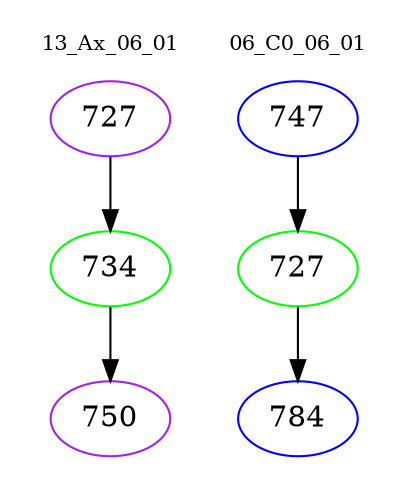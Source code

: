 digraph{
subgraph cluster_0 {
color = white
label = "13_Ax_06_01";
fontsize=10;
T0_727 [label="727", color="purple"]
T0_727 -> T0_734 [color="black"]
T0_734 [label="734", color="green"]
T0_734 -> T0_750 [color="black"]
T0_750 [label="750", color="purple"]
}
subgraph cluster_1 {
color = white
label = "06_C0_06_01";
fontsize=10;
T1_747 [label="747", color="blue"]
T1_747 -> T1_727 [color="black"]
T1_727 [label="727", color="green"]
T1_727 -> T1_784 [color="black"]
T1_784 [label="784", color="blue"]
}
}
